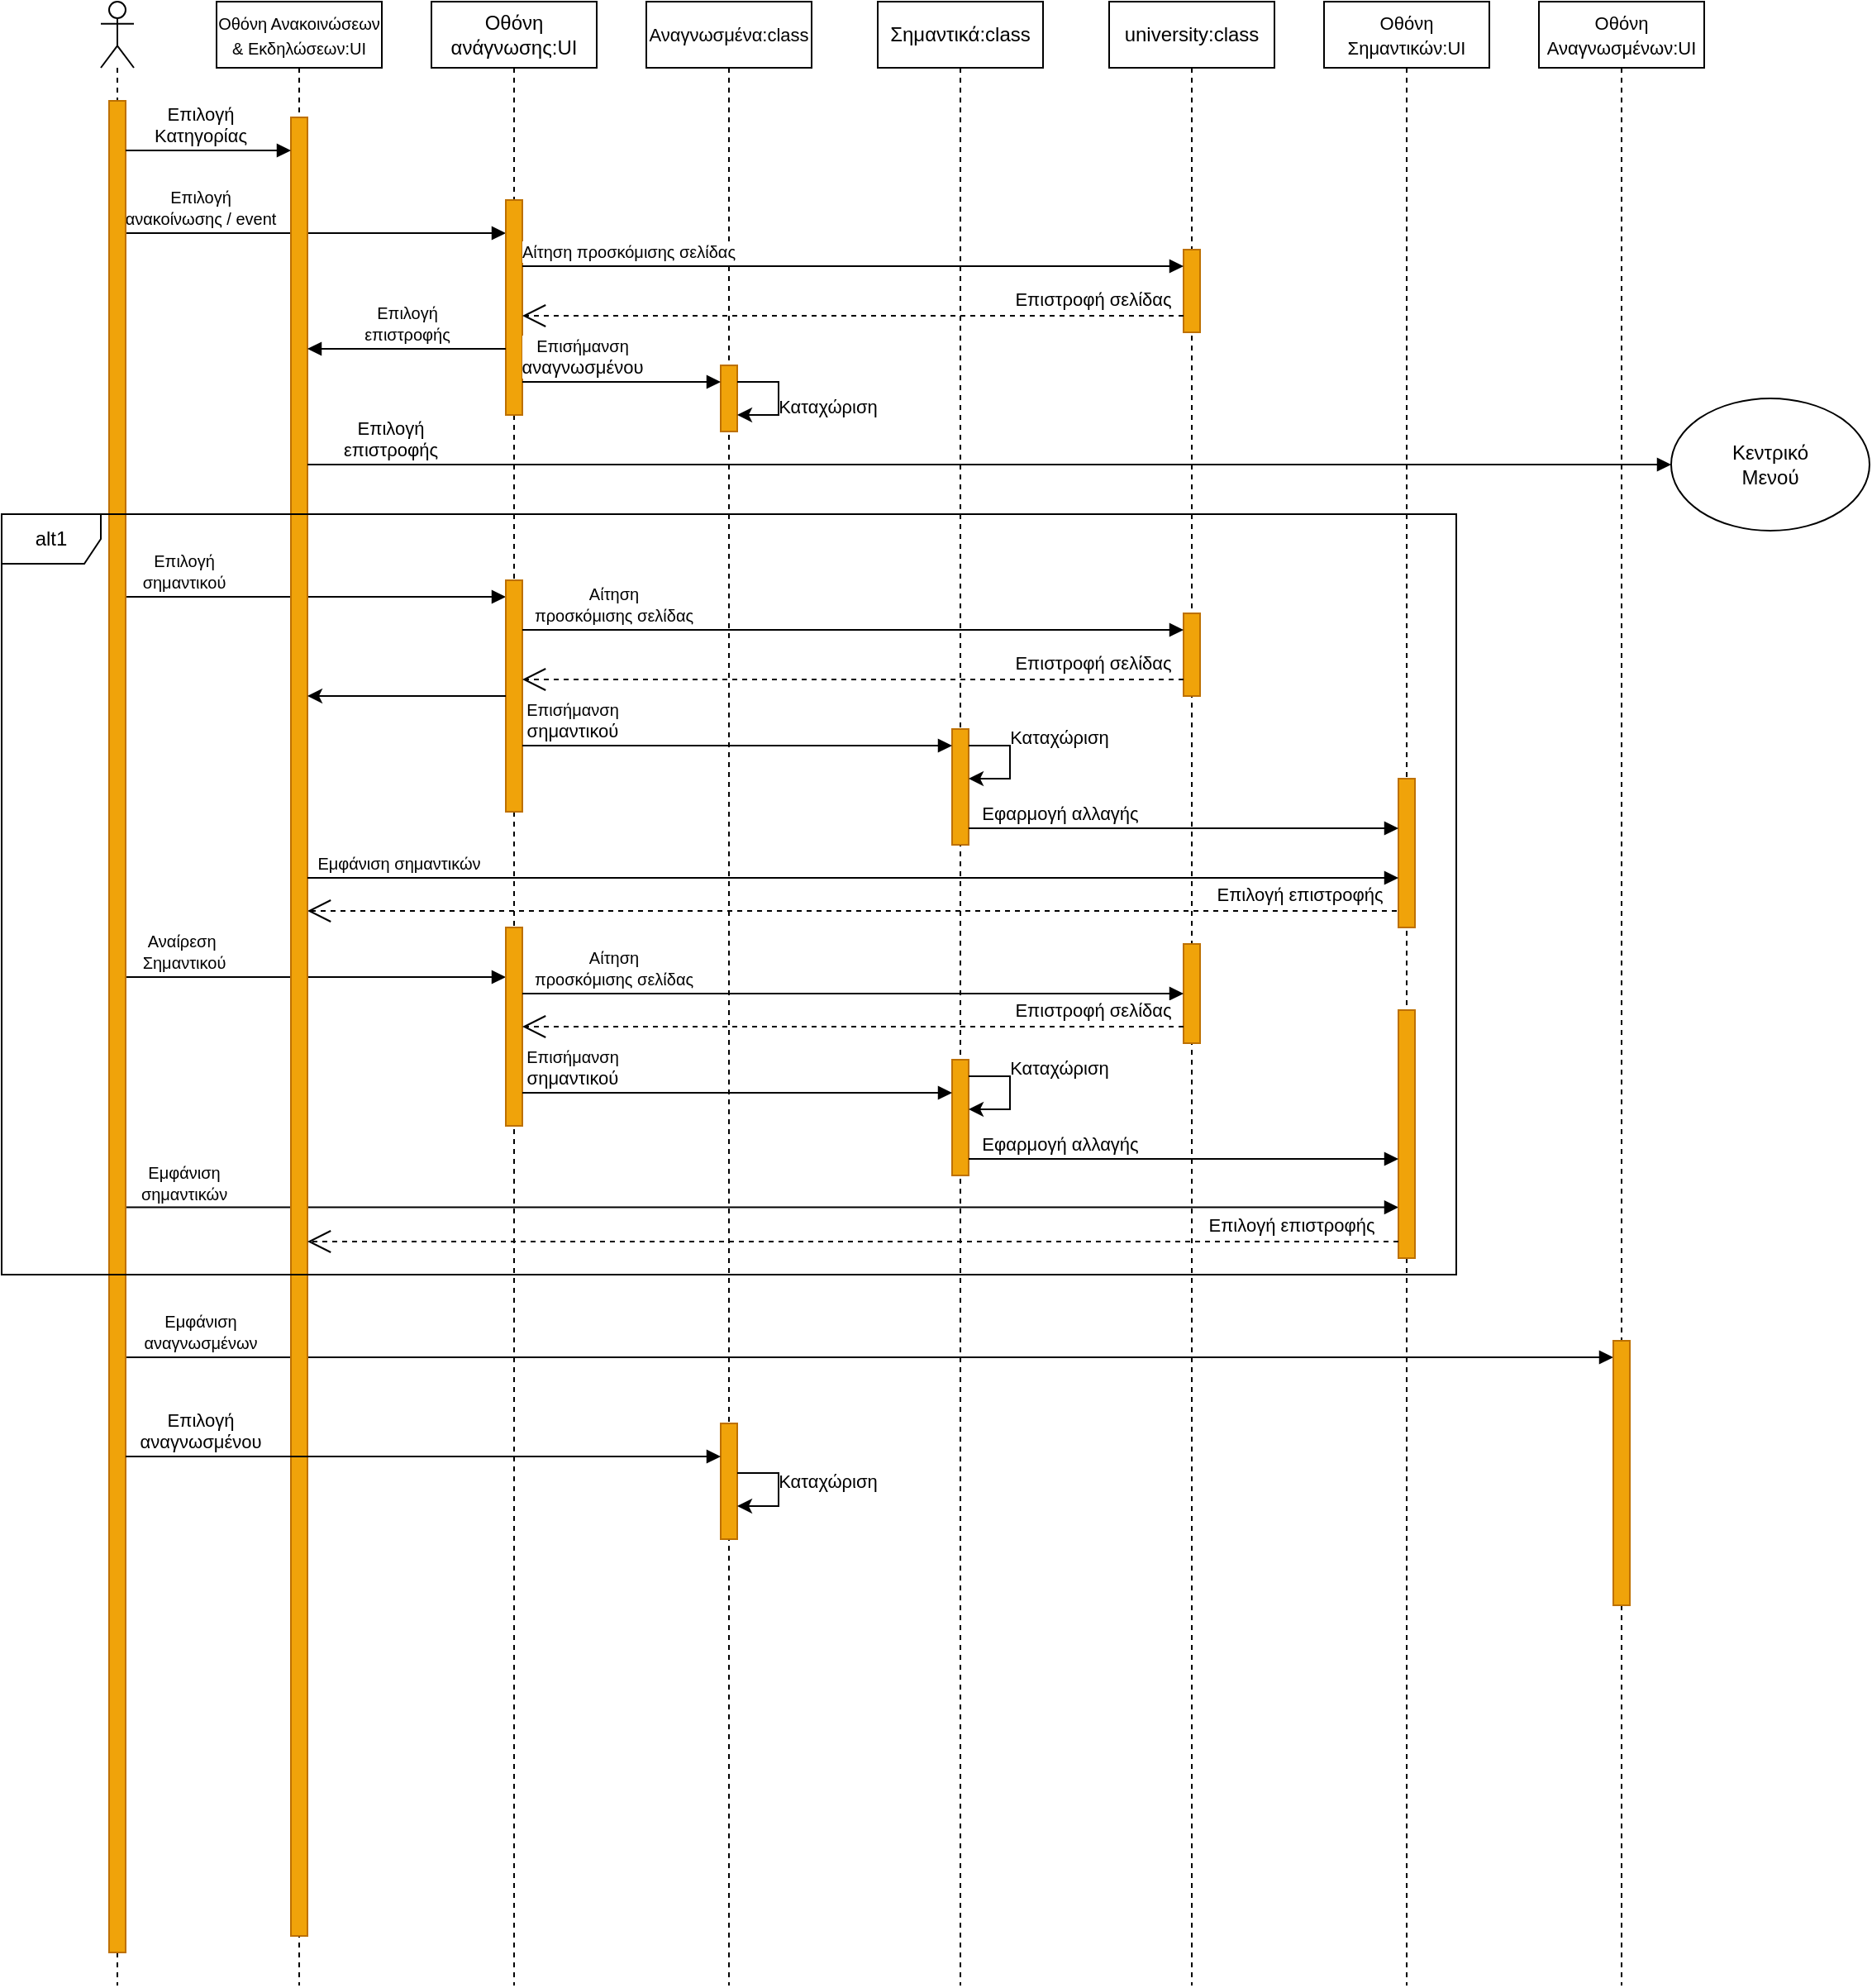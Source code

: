 <mxfile version="21.2.9" type="github">
  <diagram name="Page-1" id="13e1069c-82ec-6db2-03f1-153e76fe0fe0">
    <mxGraphModel dx="717" dy="382" grid="1" gridSize="10" guides="1" tooltips="1" connect="1" arrows="1" fold="1" page="1" pageScale="1" pageWidth="1169" pageHeight="827" background="none" math="0" shadow="0">
      <root>
        <mxCell id="0" />
        <mxCell id="1" parent="0" />
        <mxCell id="kRKsZhM11925azcYvkU_-73" value="Επιλογή επιστροφής" style="endArrow=open;endSize=12;dashed=1;html=1;rounded=0;exitX=0.5;exitY=0.889;exitDx=0;exitDy=0;exitPerimeter=0;" edge="1" parent="1" source="kRKsZhM11925azcYvkU_-42" target="kRKsZhM11925azcYvkU_-10">
          <mxGeometry x="-0.803" y="-10" width="160" relative="1" as="geometry">
            <mxPoint x="870" y="630" as="sourcePoint" />
            <mxPoint x="220" y="630" as="targetPoint" />
            <Array as="points">
              <mxPoint x="835" y="630" />
              <mxPoint x="475" y="630" />
            </Array>
            <mxPoint as="offset" />
          </mxGeometry>
        </mxCell>
        <mxCell id="kRKsZhM11925azcYvkU_-67" value="&lt;span style=&quot;font-size: 10px;&quot;&gt;Εμφάνιση &lt;br&gt;σημαντικών&lt;/span&gt;" style="html=1;verticalAlign=bottom;endArrow=block;edgeStyle=elbowEdgeStyle;elbow=vertical;curved=0;rounded=0;" edge="1" parent="1" source="kRKsZhM11925azcYvkU_-3" target="kRKsZhM11925azcYvkU_-61">
          <mxGeometry x="-0.909" y="-1" width="80" relative="1" as="geometry">
            <mxPoint x="225" y="809.31" as="sourcePoint" />
            <mxPoint x="860" y="809" as="targetPoint" />
            <Array as="points">
              <mxPoint x="340" y="809.31" />
              <mxPoint x="235" y="819.31" />
              <mxPoint x="130" y="799.31" />
            </Array>
            <mxPoint as="offset" />
          </mxGeometry>
        </mxCell>
        <mxCell id="kRKsZhM11925azcYvkU_-70" value="&lt;font style=&quot;font-size: 10px;&quot;&gt;Εμφάνιση&lt;br&gt;αναγνωσμένων&lt;br&gt;&lt;/font&gt;" style="html=1;verticalAlign=bottom;endArrow=block;edgeStyle=elbowEdgeStyle;elbow=vertical;curved=0;rounded=0;" edge="1" parent="1" target="kRKsZhM11925azcYvkU_-48">
          <mxGeometry x="-0.889" width="80" relative="1" as="geometry">
            <mxPoint x="100" y="900" as="sourcePoint" />
            <mxPoint x="340" y="900" as="targetPoint" />
            <Array as="points">
              <mxPoint x="325" y="900" />
              <mxPoint x="220" y="910" />
              <mxPoint x="115" y="890" />
            </Array>
            <mxPoint as="offset" />
          </mxGeometry>
        </mxCell>
        <mxCell id="kRKsZhM11925azcYvkU_-27" value="&lt;font style=&quot;font-size: 10px;&quot;&gt;Επιλογή &lt;br&gt;σημαντικού&lt;/font&gt;" style="html=1;verticalAlign=bottom;endArrow=block;edgeStyle=elbowEdgeStyle;elbow=vertical;curved=0;rounded=0;" edge="1" parent="1" source="kRKsZhM11925azcYvkU_-3" target="kRKsZhM11925azcYvkU_-28">
          <mxGeometry x="-0.696" width="80" relative="1" as="geometry">
            <mxPoint x="215" y="450" as="sourcePoint" />
            <mxPoint x="320" y="440" as="targetPoint" />
            <Array as="points">
              <mxPoint x="320" y="440" />
              <mxPoint x="215" y="450" />
              <mxPoint x="110" y="430" />
            </Array>
            <mxPoint as="offset" />
          </mxGeometry>
        </mxCell>
        <mxCell id="kRKsZhM11925azcYvkU_-56" value="&lt;span style=&quot;font-size: 10px;&quot;&gt;Αναίρεση&amp;nbsp;&lt;br&gt;Σημαντικού&lt;br&gt;&lt;/span&gt;" style="html=1;verticalAlign=bottom;endArrow=block;edgeStyle=elbowEdgeStyle;elbow=vertical;curved=0;rounded=0;" edge="1" parent="1" source="kRKsZhM11925azcYvkU_-3" target="kRKsZhM11925azcYvkU_-55">
          <mxGeometry x="-0.696" width="80" relative="1" as="geometry">
            <mxPoint x="220" y="670" as="sourcePoint" />
            <mxPoint x="320" y="670" as="targetPoint" />
            <Array as="points">
              <mxPoint x="320" y="670" />
              <mxPoint x="325" y="670" />
              <mxPoint x="220" y="680" />
              <mxPoint x="115" y="660" />
            </Array>
            <mxPoint as="offset" />
          </mxGeometry>
        </mxCell>
        <mxCell id="kRKsZhM11925azcYvkU_-14" value="&lt;font style=&quot;font-size: 10px;&quot;&gt;Επιλογή &lt;br&gt;ανακοίνωσης / event&lt;/font&gt;" style="html=1;verticalAlign=bottom;endArrow=block;edgeStyle=elbowEdgeStyle;elbow=vertical;curved=0;rounded=0;" edge="1" parent="1" source="kRKsZhM11925azcYvkU_-2" target="kRKsZhM11925azcYvkU_-13">
          <mxGeometry x="-0.575" width="80" relative="1" as="geometry">
            <mxPoint x="110" y="220" as="sourcePoint" />
            <mxPoint x="210" y="220" as="targetPoint" />
            <Array as="points">
              <mxPoint x="220" y="220" />
              <mxPoint x="115" y="200" />
            </Array>
            <mxPoint as="offset" />
          </mxGeometry>
        </mxCell>
        <mxCell id="kRKsZhM11925azcYvkU_-2" value="" style="shape=umlLifeline;perimeter=lifelinePerimeter;whiteSpace=wrap;html=1;container=1;dropTarget=0;collapsible=0;recursiveResize=0;outlineConnect=0;portConstraint=eastwest;newEdgeStyle={&quot;edgeStyle&quot;:&quot;elbowEdgeStyle&quot;,&quot;elbow&quot;:&quot;vertical&quot;,&quot;curved&quot;:0,&quot;rounded&quot;:0};participant=umlActor;" vertex="1" parent="1">
          <mxGeometry x="90" y="80" width="20" height="1200" as="geometry" />
        </mxCell>
        <mxCell id="kRKsZhM11925azcYvkU_-3" value="" style="html=1;points=[];perimeter=orthogonalPerimeter;outlineConnect=0;targetShapes=umlLifeline;portConstraint=eastwest;newEdgeStyle={&quot;edgeStyle&quot;:&quot;elbowEdgeStyle&quot;,&quot;elbow&quot;:&quot;vertical&quot;,&quot;curved&quot;:0,&quot;rounded&quot;:0};fillColor=#f0a30a;fontColor=#000000;strokeColor=#BD7000;" vertex="1" parent="kRKsZhM11925azcYvkU_-2">
          <mxGeometry x="5" y="60" width="10" height="1120" as="geometry" />
        </mxCell>
        <mxCell id="kRKsZhM11925azcYvkU_-4" value="&lt;font style=&quot;font-size: 10px;&quot;&gt;Οθόνη Ανακοινώσεων &amp;amp; Εκδηλώσεων:UI&lt;/font&gt;" style="shape=umlLifeline;perimeter=lifelinePerimeter;whiteSpace=wrap;html=1;container=1;dropTarget=0;collapsible=0;recursiveResize=0;outlineConnect=0;portConstraint=eastwest;newEdgeStyle={&quot;edgeStyle&quot;:&quot;elbowEdgeStyle&quot;,&quot;elbow&quot;:&quot;vertical&quot;,&quot;curved&quot;:0,&quot;rounded&quot;:0};" vertex="1" parent="1">
          <mxGeometry x="160" y="80" width="100" height="1200" as="geometry" />
        </mxCell>
        <mxCell id="kRKsZhM11925azcYvkU_-10" value="" style="html=1;points=[];perimeter=orthogonalPerimeter;outlineConnect=0;targetShapes=umlLifeline;portConstraint=eastwest;newEdgeStyle={&quot;edgeStyle&quot;:&quot;elbowEdgeStyle&quot;,&quot;elbow&quot;:&quot;vertical&quot;,&quot;curved&quot;:0,&quot;rounded&quot;:0};fillColor=#f0a30a;fontColor=#000000;strokeColor=#BD7000;" vertex="1" parent="kRKsZhM11925azcYvkU_-4">
          <mxGeometry x="45" y="70" width="10" height="1100" as="geometry" />
        </mxCell>
        <mxCell id="kRKsZhM11925azcYvkU_-5" value="Οθόνη ανάγνωσης:UI" style="shape=umlLifeline;perimeter=lifelinePerimeter;whiteSpace=wrap;html=1;container=1;dropTarget=0;collapsible=0;recursiveResize=0;outlineConnect=0;portConstraint=eastwest;newEdgeStyle={&quot;edgeStyle&quot;:&quot;elbowEdgeStyle&quot;,&quot;elbow&quot;:&quot;vertical&quot;,&quot;curved&quot;:0,&quot;rounded&quot;:0};" vertex="1" parent="1">
          <mxGeometry x="290" y="80" width="100" height="1200" as="geometry" />
        </mxCell>
        <mxCell id="kRKsZhM11925azcYvkU_-13" value="" style="html=1;points=[];perimeter=orthogonalPerimeter;outlineConnect=0;targetShapes=umlLifeline;portConstraint=eastwest;newEdgeStyle={&quot;edgeStyle&quot;:&quot;elbowEdgeStyle&quot;,&quot;elbow&quot;:&quot;vertical&quot;,&quot;curved&quot;:0,&quot;rounded&quot;:0};fillColor=#f0a30a;fontColor=#000000;strokeColor=#BD7000;" vertex="1" parent="kRKsZhM11925azcYvkU_-5">
          <mxGeometry x="45" y="120" width="10" height="130" as="geometry" />
        </mxCell>
        <mxCell id="kRKsZhM11925azcYvkU_-28" value="" style="html=1;points=[];perimeter=orthogonalPerimeter;outlineConnect=0;targetShapes=umlLifeline;portConstraint=eastwest;newEdgeStyle={&quot;edgeStyle&quot;:&quot;elbowEdgeStyle&quot;,&quot;elbow&quot;:&quot;vertical&quot;,&quot;curved&quot;:0,&quot;rounded&quot;:0};fillColor=#f0a30a;fontColor=#000000;strokeColor=#BD7000;" vertex="1" parent="kRKsZhM11925azcYvkU_-5">
          <mxGeometry x="45" y="350" width="10" height="140" as="geometry" />
        </mxCell>
        <mxCell id="kRKsZhM11925azcYvkU_-55" value="" style="html=1;points=[];perimeter=orthogonalPerimeter;outlineConnect=0;targetShapes=umlLifeline;portConstraint=eastwest;newEdgeStyle={&quot;edgeStyle&quot;:&quot;elbowEdgeStyle&quot;,&quot;elbow&quot;:&quot;vertical&quot;,&quot;curved&quot;:0,&quot;rounded&quot;:0};fillColor=#f0a30a;fontColor=#000000;strokeColor=#BD7000;" vertex="1" parent="kRKsZhM11925azcYvkU_-5">
          <mxGeometry x="45" y="560" width="10" height="120" as="geometry" />
        </mxCell>
        <mxCell id="kRKsZhM11925azcYvkU_-6" value="&lt;font style=&quot;font-size: 11px;&quot;&gt;Αναγνωσμένα:class&lt;/font&gt;" style="shape=umlLifeline;perimeter=lifelinePerimeter;whiteSpace=wrap;html=1;container=1;dropTarget=0;collapsible=0;recursiveResize=0;outlineConnect=0;portConstraint=eastwest;newEdgeStyle={&quot;edgeStyle&quot;:&quot;elbowEdgeStyle&quot;,&quot;elbow&quot;:&quot;vertical&quot;,&quot;curved&quot;:0,&quot;rounded&quot;:0};" vertex="1" parent="1">
          <mxGeometry x="420" y="80" width="100" height="1200" as="geometry" />
        </mxCell>
        <mxCell id="kRKsZhM11925azcYvkU_-22" value="" style="html=1;points=[];perimeter=orthogonalPerimeter;outlineConnect=0;targetShapes=umlLifeline;portConstraint=eastwest;newEdgeStyle={&quot;edgeStyle&quot;:&quot;elbowEdgeStyle&quot;,&quot;elbow&quot;:&quot;vertical&quot;,&quot;curved&quot;:0,&quot;rounded&quot;:0};fillColor=#f0a30a;fontColor=#000000;strokeColor=#BD7000;" vertex="1" parent="kRKsZhM11925azcYvkU_-6">
          <mxGeometry x="45" y="220" width="10" height="40" as="geometry" />
        </mxCell>
        <mxCell id="kRKsZhM11925azcYvkU_-24" value="" style="endArrow=classic;html=1;rounded=0;" edge="1" parent="kRKsZhM11925azcYvkU_-6" source="kRKsZhM11925azcYvkU_-22" target="kRKsZhM11925azcYvkU_-22">
          <mxGeometry width="50" height="50" relative="1" as="geometry">
            <mxPoint x="60" y="220" as="sourcePoint" />
            <mxPoint x="104" y="180" as="targetPoint" />
            <Array as="points">
              <mxPoint x="80" y="240" />
            </Array>
          </mxGeometry>
        </mxCell>
        <mxCell id="kRKsZhM11925azcYvkU_-74" value="" style="html=1;points=[];perimeter=orthogonalPerimeter;outlineConnect=0;targetShapes=umlLifeline;portConstraint=eastwest;newEdgeStyle={&quot;edgeStyle&quot;:&quot;elbowEdgeStyle&quot;,&quot;elbow&quot;:&quot;vertical&quot;,&quot;curved&quot;:0,&quot;rounded&quot;:0};fillColor=#f0a30a;fontColor=#000000;strokeColor=#BD7000;" vertex="1" parent="kRKsZhM11925azcYvkU_-6">
          <mxGeometry x="45" y="860" width="10" height="70" as="geometry" />
        </mxCell>
        <mxCell id="kRKsZhM11925azcYvkU_-7" value="Σημαντικά:class" style="shape=umlLifeline;perimeter=lifelinePerimeter;whiteSpace=wrap;html=1;container=1;dropTarget=0;collapsible=0;recursiveResize=0;outlineConnect=0;portConstraint=eastwest;newEdgeStyle={&quot;edgeStyle&quot;:&quot;elbowEdgeStyle&quot;,&quot;elbow&quot;:&quot;vertical&quot;,&quot;curved&quot;:0,&quot;rounded&quot;:0};" vertex="1" parent="1">
          <mxGeometry x="560" y="80" width="100" height="1200" as="geometry" />
        </mxCell>
        <mxCell id="kRKsZhM11925azcYvkU_-29" value="" style="html=1;points=[];perimeter=orthogonalPerimeter;outlineConnect=0;targetShapes=umlLifeline;portConstraint=eastwest;newEdgeStyle={&quot;edgeStyle&quot;:&quot;elbowEdgeStyle&quot;,&quot;elbow&quot;:&quot;vertical&quot;,&quot;curved&quot;:0,&quot;rounded&quot;:0};fillColor=#f0a30a;fontColor=#000000;strokeColor=#BD7000;" vertex="1" parent="kRKsZhM11925azcYvkU_-7">
          <mxGeometry x="45" y="440" width="10" height="70" as="geometry" />
        </mxCell>
        <mxCell id="kRKsZhM11925azcYvkU_-34" value="" style="endArrow=classic;html=1;rounded=0;" edge="1" parent="kRKsZhM11925azcYvkU_-7" source="kRKsZhM11925azcYvkU_-29" target="kRKsZhM11925azcYvkU_-29">
          <mxGeometry width="50" height="50" relative="1" as="geometry">
            <mxPoint x="60" y="450" as="sourcePoint" />
            <mxPoint x="60" y="470" as="targetPoint" />
            <Array as="points">
              <mxPoint x="80" y="450" />
              <mxPoint x="80" y="470" />
            </Array>
          </mxGeometry>
        </mxCell>
        <mxCell id="kRKsZhM11925azcYvkU_-8" value="university:class" style="shape=umlLifeline;perimeter=lifelinePerimeter;whiteSpace=wrap;html=1;container=1;dropTarget=0;collapsible=0;recursiveResize=0;outlineConnect=0;portConstraint=eastwest;newEdgeStyle={&quot;edgeStyle&quot;:&quot;elbowEdgeStyle&quot;,&quot;elbow&quot;:&quot;vertical&quot;,&quot;curved&quot;:0,&quot;rounded&quot;:0};" vertex="1" parent="1">
          <mxGeometry x="700" y="80" width="100" height="1200" as="geometry" />
        </mxCell>
        <mxCell id="kRKsZhM11925azcYvkU_-15" value="" style="html=1;points=[];perimeter=orthogonalPerimeter;outlineConnect=0;targetShapes=umlLifeline;portConstraint=eastwest;newEdgeStyle={&quot;edgeStyle&quot;:&quot;elbowEdgeStyle&quot;,&quot;elbow&quot;:&quot;vertical&quot;,&quot;curved&quot;:0,&quot;rounded&quot;:0};fillColor=#f0a30a;fontColor=#000000;strokeColor=#BD7000;" vertex="1" parent="kRKsZhM11925azcYvkU_-8">
          <mxGeometry x="45" y="150" width="10" height="50" as="geometry" />
        </mxCell>
        <mxCell id="kRKsZhM11925azcYvkU_-30" value="" style="html=1;points=[];perimeter=orthogonalPerimeter;outlineConnect=0;targetShapes=umlLifeline;portConstraint=eastwest;newEdgeStyle={&quot;edgeStyle&quot;:&quot;elbowEdgeStyle&quot;,&quot;elbow&quot;:&quot;vertical&quot;,&quot;curved&quot;:0,&quot;rounded&quot;:0};fillColor=#f0a30a;fontColor=#000000;strokeColor=#BD7000;" vertex="1" parent="kRKsZhM11925azcYvkU_-8">
          <mxGeometry x="45" y="370" width="10" height="50" as="geometry" />
        </mxCell>
        <mxCell id="kRKsZhM11925azcYvkU_-11" value="Επιλογή &lt;br&gt;Κατηγορίας" style="html=1;verticalAlign=bottom;endArrow=block;edgeStyle=elbowEdgeStyle;elbow=vertical;curved=0;rounded=0;" edge="1" parent="1" source="kRKsZhM11925azcYvkU_-3" target="kRKsZhM11925azcYvkU_-10">
          <mxGeometry x="-0.1" width="80" relative="1" as="geometry">
            <mxPoint x="110" y="170" as="sourcePoint" />
            <mxPoint x="200" y="170" as="targetPoint" />
            <Array as="points">
              <mxPoint x="190" y="170" />
              <mxPoint x="110" y="150" />
            </Array>
            <mxPoint as="offset" />
          </mxGeometry>
        </mxCell>
        <mxCell id="kRKsZhM11925azcYvkU_-16" value="&lt;span style=&quot;font-size: 10px;&quot;&gt;Αίτηση προσκόμισης σελίδας&lt;/span&gt;" style="html=1;verticalAlign=bottom;endArrow=block;edgeStyle=elbowEdgeStyle;elbow=vertical;curved=0;rounded=0;" edge="1" parent="1" source="kRKsZhM11925azcYvkU_-13" target="kRKsZhM11925azcYvkU_-15">
          <mxGeometry x="-0.681" width="80" relative="1" as="geometry">
            <mxPoint x="380" y="240" as="sourcePoint" />
            <mxPoint x="640" y="240" as="targetPoint" />
            <Array as="points">
              <mxPoint x="470" y="240" />
              <mxPoint x="390" y="220" />
            </Array>
            <mxPoint as="offset" />
          </mxGeometry>
        </mxCell>
        <mxCell id="kRKsZhM11925azcYvkU_-17" value="Επιστροφή σελίδας" style="endArrow=open;endSize=12;dashed=1;html=1;rounded=0;" edge="1" parent="1" source="kRKsZhM11925azcYvkU_-15" target="kRKsZhM11925azcYvkU_-13">
          <mxGeometry x="-0.723" y="-10" width="160" relative="1" as="geometry">
            <mxPoint x="440" y="280" as="sourcePoint" />
            <mxPoint x="600" y="280" as="targetPoint" />
            <Array as="points">
              <mxPoint x="630" y="270" />
            </Array>
            <mxPoint as="offset" />
          </mxGeometry>
        </mxCell>
        <mxCell id="kRKsZhM11925azcYvkU_-19" value="Επιλογή &lt;br&gt;επιστροφής" style="html=1;verticalAlign=bottom;endArrow=block;edgeStyle=elbowEdgeStyle;elbow=vertical;curved=0;rounded=0;entryX=0;entryY=0.5;entryDx=0;entryDy=0;" edge="1" parent="1" source="kRKsZhM11925azcYvkU_-10" target="kRKsZhM11925azcYvkU_-20">
          <mxGeometry x="-0.879" width="80" relative="1" as="geometry">
            <mxPoint x="110" y="349.87" as="sourcePoint" />
            <mxPoint x="910" y="380" as="targetPoint" />
            <Array as="points">
              <mxPoint x="260" y="360" />
              <mxPoint x="195" y="349.87" />
              <mxPoint x="115" y="329.87" />
            </Array>
            <mxPoint as="offset" />
          </mxGeometry>
        </mxCell>
        <mxCell id="kRKsZhM11925azcYvkU_-20" value="Κεντρικό&lt;br&gt;Μενού" style="ellipse;whiteSpace=wrap;html=1;" vertex="1" parent="1">
          <mxGeometry x="1040" y="320" width="120" height="80" as="geometry" />
        </mxCell>
        <mxCell id="kRKsZhM11925azcYvkU_-21" value="&lt;font style=&quot;font-size: 10px;&quot;&gt;Επιλογή &lt;br&gt;επιστροφής&lt;br&gt;&lt;/font&gt;" style="html=1;verticalAlign=bottom;endArrow=block;edgeStyle=elbowEdgeStyle;elbow=vertical;curved=0;rounded=0;" edge="1" parent="1" source="kRKsZhM11925azcYvkU_-13" target="kRKsZhM11925azcYvkU_-10">
          <mxGeometry width="80" relative="1" as="geometry">
            <mxPoint x="360" y="290" as="sourcePoint" />
            <mxPoint x="220" y="290" as="targetPoint" />
            <Array as="points">
              <mxPoint x="290" y="290" />
              <mxPoint x="225" y="290" />
            </Array>
            <mxPoint as="offset" />
          </mxGeometry>
        </mxCell>
        <mxCell id="kRKsZhM11925azcYvkU_-23" value="&lt;span style=&quot;font-size: 10px;&quot;&gt;Επισήμανση&lt;br&gt;&lt;/span&gt;αναγνωσμένου" style="html=1;verticalAlign=bottom;endArrow=block;edgeStyle=elbowEdgeStyle;elbow=vertical;curved=0;rounded=0;" edge="1" parent="1" source="kRKsZhM11925azcYvkU_-13" target="kRKsZhM11925azcYvkU_-22">
          <mxGeometry x="-0.4" width="80" relative="1" as="geometry">
            <mxPoint x="380" y="310" as="sourcePoint" />
            <mxPoint x="520" y="310" as="targetPoint" />
            <Array as="points">
              <mxPoint x="385" y="310" />
              <mxPoint x="280" y="290" />
            </Array>
            <mxPoint as="offset" />
          </mxGeometry>
        </mxCell>
        <mxCell id="kRKsZhM11925azcYvkU_-26" value="&lt;font style=&quot;font-size: 11px;&quot;&gt;Καταχώριση&lt;/font&gt;" style="text;html=1;strokeColor=none;fillColor=none;align=center;verticalAlign=middle;whiteSpace=wrap;rounded=0;" vertex="1" parent="1">
          <mxGeometry x="500" y="310" width="60" height="30" as="geometry" />
        </mxCell>
        <mxCell id="kRKsZhM11925azcYvkU_-33" value="&lt;span style=&quot;font-size: 10px;&quot;&gt;Επισήμανση&lt;br&gt;&lt;/span&gt;σημαντικού" style="html=1;verticalAlign=bottom;endArrow=block;edgeStyle=elbowEdgeStyle;elbow=vertical;curved=0;rounded=0;" edge="1" parent="1" source="kRKsZhM11925azcYvkU_-28" target="kRKsZhM11925azcYvkU_-29">
          <mxGeometry x="-0.774" width="80" relative="1" as="geometry">
            <mxPoint x="380" y="530" as="sourcePoint" />
            <mxPoint x="680" y="530" as="targetPoint" />
            <Array as="points">
              <mxPoint x="390" y="530" />
              <mxPoint x="285" y="510" />
            </Array>
            <mxPoint as="offset" />
          </mxGeometry>
        </mxCell>
        <mxCell id="kRKsZhM11925azcYvkU_-35" value="&lt;font style=&quot;font-size: 11px;&quot;&gt;Καταχώριση&lt;/font&gt;" style="text;html=1;strokeColor=none;fillColor=none;align=center;verticalAlign=middle;whiteSpace=wrap;rounded=0;" vertex="1" parent="1">
          <mxGeometry x="640" y="510" width="60" height="30" as="geometry" />
        </mxCell>
        <mxCell id="kRKsZhM11925azcYvkU_-41" value="&lt;span style=&quot;font-size: 11px;&quot;&gt;Οθόνη Σημαντικών:UI&lt;/span&gt;" style="shape=umlLifeline;perimeter=lifelinePerimeter;whiteSpace=wrap;html=1;container=1;dropTarget=0;collapsible=0;recursiveResize=0;outlineConnect=0;portConstraint=eastwest;newEdgeStyle={&quot;edgeStyle&quot;:&quot;elbowEdgeStyle&quot;,&quot;elbow&quot;:&quot;vertical&quot;,&quot;curved&quot;:0,&quot;rounded&quot;:0};" vertex="1" parent="1">
          <mxGeometry x="830" y="80" width="100" height="1200" as="geometry" />
        </mxCell>
        <mxCell id="kRKsZhM11925azcYvkU_-42" value="" style="html=1;points=[];perimeter=orthogonalPerimeter;outlineConnect=0;targetShapes=umlLifeline;portConstraint=eastwest;newEdgeStyle={&quot;edgeStyle&quot;:&quot;elbowEdgeStyle&quot;,&quot;elbow&quot;:&quot;vertical&quot;,&quot;curved&quot;:0,&quot;rounded&quot;:0};fillColor=#f0a30a;fontColor=#000000;strokeColor=#BD7000;" vertex="1" parent="kRKsZhM11925azcYvkU_-41">
          <mxGeometry x="45" y="470" width="10" height="90" as="geometry" />
        </mxCell>
        <mxCell id="kRKsZhM11925azcYvkU_-61" value="" style="html=1;points=[];perimeter=orthogonalPerimeter;outlineConnect=0;targetShapes=umlLifeline;portConstraint=eastwest;newEdgeStyle={&quot;edgeStyle&quot;:&quot;elbowEdgeStyle&quot;,&quot;elbow&quot;:&quot;vertical&quot;,&quot;curved&quot;:0,&quot;rounded&quot;:0};fillColor=#f0a30a;fontColor=#000000;strokeColor=#BD7000;" vertex="1" parent="kRKsZhM11925azcYvkU_-41">
          <mxGeometry x="45" y="610" width="10" height="150" as="geometry" />
        </mxCell>
        <mxCell id="kRKsZhM11925azcYvkU_-31" value="&lt;span style=&quot;font-size: 10px;&quot;&gt;Αίτηση &lt;br&gt;προσκόμισης σελίδας&lt;/span&gt;" style="html=1;verticalAlign=bottom;endArrow=block;edgeStyle=elbowEdgeStyle;elbow=vertical;curved=0;rounded=0;" edge="1" parent="1" target="kRKsZhM11925azcYvkU_-30" source="kRKsZhM11925azcYvkU_-28">
          <mxGeometry x="-0.725" width="80" relative="1" as="geometry">
            <mxPoint x="400" y="460" as="sourcePoint" />
            <mxPoint x="640" y="460" as="targetPoint" />
            <Array as="points">
              <mxPoint x="470" y="460" />
              <mxPoint x="390" y="440" />
            </Array>
            <mxPoint as="offset" />
          </mxGeometry>
        </mxCell>
        <mxCell id="kRKsZhM11925azcYvkU_-32" value="Επιστροφή σελίδας" style="endArrow=open;endSize=12;dashed=1;html=1;rounded=0;" edge="1" parent="1" source="kRKsZhM11925azcYvkU_-30" target="kRKsZhM11925azcYvkU_-28">
          <mxGeometry x="-0.723" y="-10" width="160" relative="1" as="geometry">
            <mxPoint x="340" y="500" as="sourcePoint" />
            <mxPoint x="275" y="490" as="targetPoint" />
            <Array as="points">
              <mxPoint x="530" y="490" />
            </Array>
            <mxPoint as="offset" />
          </mxGeometry>
        </mxCell>
        <mxCell id="kRKsZhM11925azcYvkU_-44" value="&lt;span style=&quot;font-size: 10px;&quot;&gt;Εμφάνιση σημαντικών&lt;/span&gt;" style="html=1;verticalAlign=bottom;endArrow=block;edgeStyle=elbowEdgeStyle;elbow=vertical;curved=0;rounded=0;" edge="1" parent="1" source="kRKsZhM11925azcYvkU_-10" target="kRKsZhM11925azcYvkU_-42">
          <mxGeometry x="-0.833" width="80" relative="1" as="geometry">
            <mxPoint x="225" y="610" as="sourcePoint" />
            <mxPoint x="870" y="610" as="targetPoint" />
            <Array as="points">
              <mxPoint x="330" y="610" />
              <mxPoint x="225" y="620" />
              <mxPoint x="120" y="600" />
            </Array>
            <mxPoint as="offset" />
          </mxGeometry>
        </mxCell>
        <mxCell id="kRKsZhM11925azcYvkU_-47" value="&lt;span style=&quot;font-size: 11px;&quot;&gt;Οθόνη Αναγνωσμένων:UI&lt;/span&gt;" style="shape=umlLifeline;perimeter=lifelinePerimeter;whiteSpace=wrap;html=1;container=1;dropTarget=0;collapsible=0;recursiveResize=0;outlineConnect=0;portConstraint=eastwest;newEdgeStyle={&quot;edgeStyle&quot;:&quot;elbowEdgeStyle&quot;,&quot;elbow&quot;:&quot;vertical&quot;,&quot;curved&quot;:0,&quot;rounded&quot;:0};" vertex="1" parent="1">
          <mxGeometry x="960" y="80" width="100" height="1200" as="geometry" />
        </mxCell>
        <mxCell id="kRKsZhM11925azcYvkU_-48" value="" style="html=1;points=[];perimeter=orthogonalPerimeter;outlineConnect=0;targetShapes=umlLifeline;portConstraint=eastwest;newEdgeStyle={&quot;edgeStyle&quot;:&quot;elbowEdgeStyle&quot;,&quot;elbow&quot;:&quot;vertical&quot;,&quot;curved&quot;:0,&quot;rounded&quot;:0};fillColor=#f0a30a;fontColor=#000000;strokeColor=#BD7000;" vertex="1" parent="kRKsZhM11925azcYvkU_-47">
          <mxGeometry x="45" y="810" width="10" height="160" as="geometry" />
        </mxCell>
        <mxCell id="kRKsZhM11925azcYvkU_-52" value="Εφαρμογή αλλαγής" style="html=1;verticalAlign=bottom;endArrow=block;edgeStyle=elbowEdgeStyle;elbow=vertical;curved=0;rounded=0;" edge="1" parent="1" source="kRKsZhM11925azcYvkU_-29" target="kRKsZhM11925azcYvkU_-42">
          <mxGeometry x="-0.577" width="80" relative="1" as="geometry">
            <mxPoint x="630" y="580" as="sourcePoint" />
            <mxPoint x="710" y="580" as="targetPoint" />
            <Array as="points">
              <mxPoint x="840" y="580" />
            </Array>
            <mxPoint as="offset" />
          </mxGeometry>
        </mxCell>
        <mxCell id="kRKsZhM11925azcYvkU_-53" value="alt1" style="shape=umlFrame;whiteSpace=wrap;html=1;pointerEvents=0;" vertex="1" parent="1">
          <mxGeometry x="30" y="390" width="880" height="460" as="geometry" />
        </mxCell>
        <mxCell id="kRKsZhM11925azcYvkU_-54" value="" style="edgeStyle=elbowEdgeStyle;rounded=0;orthogonalLoop=1;jettySize=auto;html=1;elbow=vertical;curved=0;" edge="1" parent="1" source="kRKsZhM11925azcYvkU_-28" target="kRKsZhM11925azcYvkU_-10">
          <mxGeometry relative="1" as="geometry">
            <mxPoint x="230" y="500" as="targetPoint" />
            <Array as="points">
              <mxPoint x="260" y="500" />
            </Array>
          </mxGeometry>
        </mxCell>
        <mxCell id="kRKsZhM11925azcYvkU_-57" value="" style="html=1;points=[];perimeter=orthogonalPerimeter;outlineConnect=0;targetShapes=umlLifeline;portConstraint=eastwest;newEdgeStyle={&quot;edgeStyle&quot;:&quot;elbowEdgeStyle&quot;,&quot;elbow&quot;:&quot;vertical&quot;,&quot;curved&quot;:0,&quot;rounded&quot;:0};fillColor=#f0a30a;fontColor=#000000;strokeColor=#BD7000;" vertex="1" parent="1">
          <mxGeometry x="745" y="650" width="10" height="60" as="geometry" />
        </mxCell>
        <mxCell id="kRKsZhM11925azcYvkU_-58" value="&lt;span style=&quot;font-size: 10px;&quot;&gt;Αίτηση &lt;br&gt;προσκόμισης σελίδας&lt;/span&gt;" style="html=1;verticalAlign=bottom;endArrow=block;edgeStyle=elbowEdgeStyle;elbow=vertical;curved=0;rounded=0;" edge="1" parent="1" source="kRKsZhM11925azcYvkU_-55" target="kRKsZhM11925azcYvkU_-57">
          <mxGeometry x="-0.725" width="80" relative="1" as="geometry">
            <mxPoint x="360" y="680" as="sourcePoint" />
            <mxPoint x="745" y="680" as="targetPoint" />
            <Array as="points">
              <mxPoint x="470" y="680" />
              <mxPoint x="390" y="660" />
            </Array>
            <mxPoint as="offset" />
          </mxGeometry>
        </mxCell>
        <mxCell id="kRKsZhM11925azcYvkU_-59" value="Επιστροφή σελίδας" style="endArrow=open;endSize=12;dashed=1;html=1;rounded=0;" edge="1" parent="1">
          <mxGeometry x="-0.723" y="-10" width="160" relative="1" as="geometry">
            <mxPoint x="745" y="700" as="sourcePoint" />
            <mxPoint x="345" y="700" as="targetPoint" />
            <Array as="points">
              <mxPoint x="530" y="700" />
            </Array>
            <mxPoint as="offset" />
          </mxGeometry>
        </mxCell>
        <mxCell id="kRKsZhM11925azcYvkU_-60" value="" style="html=1;points=[];perimeter=orthogonalPerimeter;outlineConnect=0;targetShapes=umlLifeline;portConstraint=eastwest;newEdgeStyle={&quot;edgeStyle&quot;:&quot;elbowEdgeStyle&quot;,&quot;elbow&quot;:&quot;vertical&quot;,&quot;curved&quot;:0,&quot;rounded&quot;:0};fillColor=#f0a30a;fontColor=#000000;strokeColor=#BD7000;" vertex="1" parent="1">
          <mxGeometry x="605" y="720" width="10" height="70" as="geometry" />
        </mxCell>
        <mxCell id="kRKsZhM11925azcYvkU_-62" value="" style="endArrow=classic;html=1;rounded=0;" edge="1" parent="1">
          <mxGeometry width="50" height="50" relative="1" as="geometry">
            <mxPoint x="615" y="730" as="sourcePoint" />
            <mxPoint x="615" y="750" as="targetPoint" />
            <Array as="points">
              <mxPoint x="640" y="730" />
              <mxPoint x="640" y="750" />
            </Array>
          </mxGeometry>
        </mxCell>
        <mxCell id="kRKsZhM11925azcYvkU_-63" value="&lt;font style=&quot;font-size: 11px;&quot;&gt;Καταχώριση&lt;/font&gt;" style="text;html=1;strokeColor=none;fillColor=none;align=center;verticalAlign=middle;whiteSpace=wrap;rounded=0;" vertex="1" parent="1">
          <mxGeometry x="640" y="710" width="60" height="30" as="geometry" />
        </mxCell>
        <mxCell id="kRKsZhM11925azcYvkU_-64" value="&lt;span style=&quot;font-size: 10px;&quot;&gt;Επισήμανση&lt;br&gt;&lt;/span&gt;σημαντικού" style="html=1;verticalAlign=bottom;endArrow=block;edgeStyle=elbowEdgeStyle;elbow=vertical;curved=0;rounded=0;" edge="1" parent="1">
          <mxGeometry x="-0.774" width="80" relative="1" as="geometry">
            <mxPoint x="345" y="740" as="sourcePoint" />
            <mxPoint x="605" y="740" as="targetPoint" />
            <Array as="points">
              <mxPoint x="390" y="740" />
              <mxPoint x="285" y="720" />
            </Array>
            <mxPoint as="offset" />
          </mxGeometry>
        </mxCell>
        <mxCell id="kRKsZhM11925azcYvkU_-65" value="Εφαρμογή αλλαγής" style="html=1;verticalAlign=bottom;endArrow=block;edgeStyle=elbowEdgeStyle;elbow=vertical;curved=0;rounded=0;" edge="1" parent="1">
          <mxGeometry x="-0.577" width="80" relative="1" as="geometry">
            <mxPoint x="615" y="780" as="sourcePoint" />
            <mxPoint x="875" y="780" as="targetPoint" />
            <Array as="points">
              <mxPoint x="840" y="780" />
            </Array>
            <mxPoint as="offset" />
          </mxGeometry>
        </mxCell>
        <mxCell id="kRKsZhM11925azcYvkU_-72" value="Επιλογή επιστροφής" style="endArrow=open;endSize=12;dashed=1;html=1;rounded=0;" edge="1" parent="1" source="kRKsZhM11925azcYvkU_-61" target="kRKsZhM11925azcYvkU_-10">
          <mxGeometry x="-0.803" y="-10" width="160" relative="1" as="geometry">
            <mxPoint x="860" y="827" as="sourcePoint" />
            <mxPoint x="700" y="827" as="targetPoint" />
            <Array as="points">
              <mxPoint x="840" y="830" />
              <mxPoint x="480" y="830" />
            </Array>
            <mxPoint as="offset" />
          </mxGeometry>
        </mxCell>
        <mxCell id="kRKsZhM11925azcYvkU_-76" value="Επιλογή&lt;br&gt;αναγνωσμένου" style="html=1;verticalAlign=bottom;endArrow=block;edgeStyle=elbowEdgeStyle;elbow=vertical;curved=0;rounded=0;" edge="1" parent="1" source="kRKsZhM11925azcYvkU_-3" target="kRKsZhM11925azcYvkU_-74">
          <mxGeometry x="-0.75" width="80" relative="1" as="geometry">
            <mxPoint x="130" y="960" as="sourcePoint" />
            <mxPoint x="210" y="960.29" as="targetPoint" />
            <Array as="points">
              <mxPoint x="420" y="960" />
            </Array>
            <mxPoint as="offset" />
          </mxGeometry>
        </mxCell>
        <mxCell id="kRKsZhM11925azcYvkU_-78" value="" style="endArrow=classic;html=1;rounded=0;" edge="1" parent="1">
          <mxGeometry width="50" height="50" relative="1" as="geometry">
            <mxPoint x="475" y="970" as="sourcePoint" />
            <mxPoint x="475" y="990" as="targetPoint" />
            <Array as="points">
              <mxPoint x="500" y="970" />
              <mxPoint x="500" y="990" />
            </Array>
          </mxGeometry>
        </mxCell>
        <mxCell id="kRKsZhM11925azcYvkU_-79" value="&lt;font style=&quot;font-size: 11px;&quot;&gt;Καταχώριση&lt;/font&gt;" style="text;html=1;strokeColor=none;fillColor=none;align=center;verticalAlign=middle;whiteSpace=wrap;rounded=0;" vertex="1" parent="1">
          <mxGeometry x="500" y="960" width="60" height="30" as="geometry" />
        </mxCell>
      </root>
    </mxGraphModel>
  </diagram>
</mxfile>
